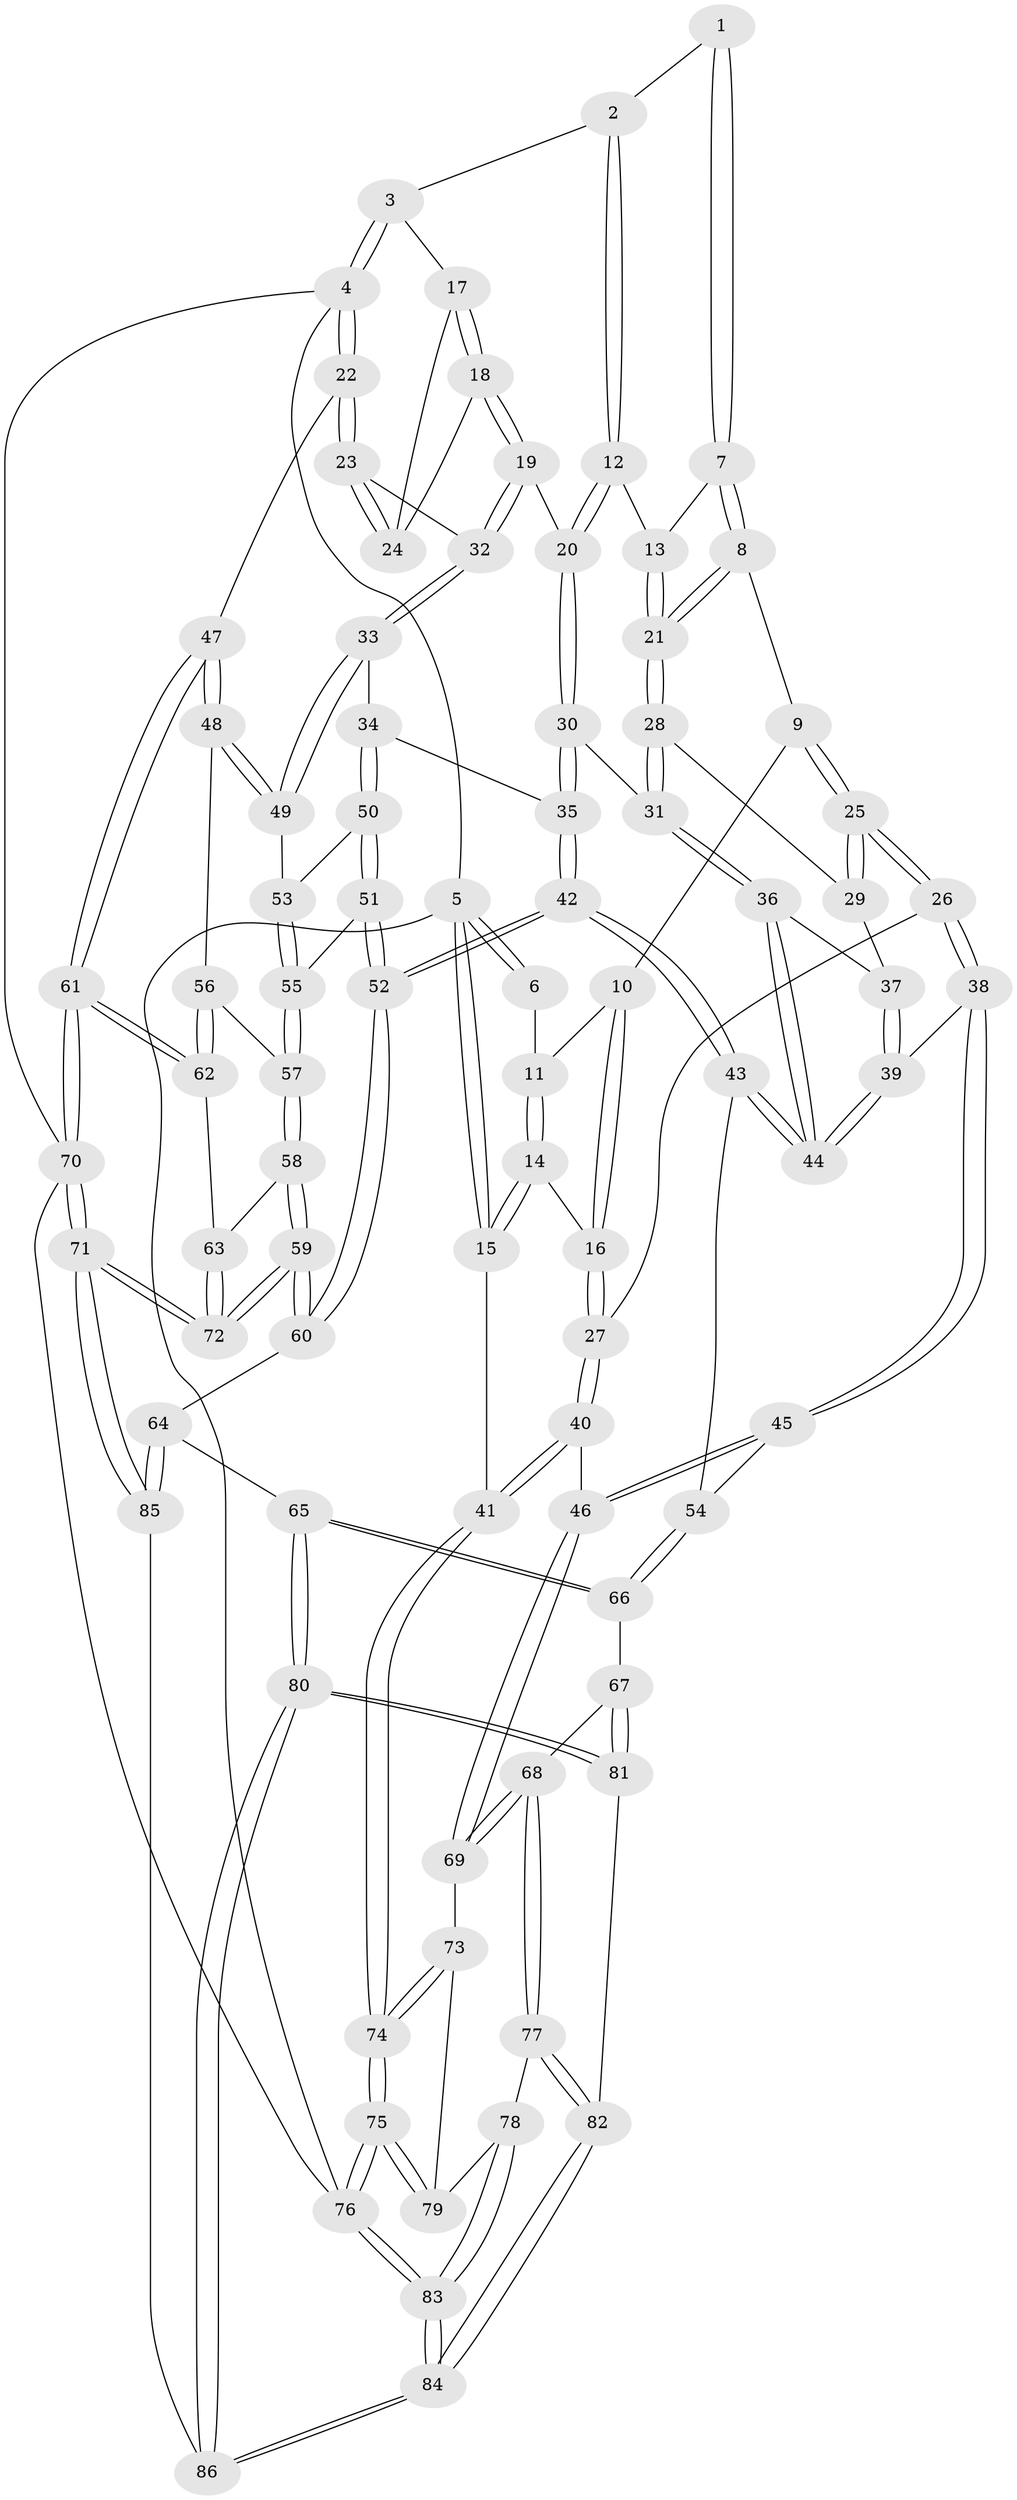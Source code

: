 // coarse degree distribution, {4: 0.58, 7: 0.04, 2: 0.02, 5: 0.18, 3: 0.1, 6: 0.08}
// Generated by graph-tools (version 1.1) at 2025/24/03/03/25 07:24:39]
// undirected, 86 vertices, 212 edges
graph export_dot {
graph [start="1"]
  node [color=gray90,style=filled];
  1 [pos="+0.3954707253021175+0"];
  2 [pos="+0.6521946979390718+0"];
  3 [pos="+1+0"];
  4 [pos="+1+0"];
  5 [pos="+0+0"];
  6 [pos="+0.16686279864078105+0"];
  7 [pos="+0.3811857179043544+0.07502123596236489"];
  8 [pos="+0.36509851096856855+0.09596573408159918"];
  9 [pos="+0.3502957927070778+0.10260289351848875"];
  10 [pos="+0.18930852651184032+0.005689006620079722"];
  11 [pos="+0.1715255980074105+0"];
  12 [pos="+0.6219468701156907+0.02063403611830329"];
  13 [pos="+0.49440379879079477+0.08866269921819663"];
  14 [pos="+0+0.1468906756089584"];
  15 [pos="+0+0.14559798735817073"];
  16 [pos="+0.17995248358022894+0.22778866999181954"];
  17 [pos="+0.8960037450327584+0.03256080298749096"];
  18 [pos="+0.7993200601767941+0.16895807540957244"];
  19 [pos="+0.7669504962474369+0.20007726302798717"];
  20 [pos="+0.6598158341495567+0.16552591317273482"];
  21 [pos="+0.4523355116381509+0.203437480723373"];
  22 [pos="+1+0.2823927135706737"];
  23 [pos="+1+0.27584767810597055"];
  24 [pos="+0.9346392428472854+0.17369466503080228"];
  25 [pos="+0.2570305628043543+0.24702171733351064"];
  26 [pos="+0.2345065167929509+0.25662801119391165"];
  27 [pos="+0.1820660271519491+0.23117187324247826"];
  28 [pos="+0.4583224289976007+0.23944305016809256"];
  29 [pos="+0.4014370034943576+0.25657702924240067"];
  30 [pos="+0.5871702029389357+0.2611788558339643"];
  31 [pos="+0.5249081990880834+0.26962984685214225"];
  32 [pos="+0.8509004287499619+0.32523020100058825"];
  33 [pos="+0.832137787155648+0.3671367445603739"];
  34 [pos="+0.7293745516580176+0.399465292063539"];
  35 [pos="+0.6391559644522115+0.37036908735467133"];
  36 [pos="+0.474431374904898+0.3872383647064101"];
  37 [pos="+0.39935965489380676+0.32686039086290863"];
  38 [pos="+0.2625005427996874+0.3997632032225303"];
  39 [pos="+0.35915756922645176+0.42238225200343354"];
  40 [pos="+0+0.505074180722114"];
  41 [pos="+0+0.5024874612580124"];
  42 [pos="+0.5128446901233916+0.5539886742270587"];
  43 [pos="+0.48058493908077715+0.524083548245474"];
  44 [pos="+0.45271762984247904+0.47472811857734143"];
  45 [pos="+0.17647647740455855+0.5298036136318265"];
  46 [pos="+0.048703850039059304+0.566869046186088"];
  47 [pos="+1+0.49747681919317804"];
  48 [pos="+0.9245458041998098+0.5221006709732536"];
  49 [pos="+0.8700726618665475+0.46848111237334833"];
  50 [pos="+0.7130570997740686+0.48166221863365155"];
  51 [pos="+0.6867108759650171+0.5508867146410364"];
  52 [pos="+0.5416864011069056+0.6226785123091896"];
  53 [pos="+0.8130796617991923+0.5089098697474842"];
  54 [pos="+0.24183605195636157+0.5697471038525914"];
  55 [pos="+0.7581357820186722+0.5661997338999151"];
  56 [pos="+0.9100466201984171+0.5587524741213455"];
  57 [pos="+0.795084780990273+0.6113199499038966"];
  58 [pos="+0.7912795150553267+0.7209395416415633"];
  59 [pos="+0.6775971475453448+0.8244394455772681"];
  60 [pos="+0.5324251364554824+0.7550054870195801"];
  61 [pos="+1+0.7924060182750703"];
  62 [pos="+0.9179269377450987+0.6907915916920471"];
  63 [pos="+0.9049787289334988+0.697668093642089"];
  64 [pos="+0.52578702806867+0.7585335394555169"];
  65 [pos="+0.49651530349167355+0.770433875447976"];
  66 [pos="+0.3696237304627179+0.7643250646505383"];
  67 [pos="+0.2830508952875416+0.8007363898860209"];
  68 [pos="+0.24785729877163756+0.8135777664184934"];
  69 [pos="+0.09950201743474729+0.690042878036558"];
  70 [pos="+1+1"];
  71 [pos="+0.9856600707046368+1"];
  72 [pos="+0.9195802305156304+1"];
  73 [pos="+0.055918878810159424+0.79100205620224"];
  74 [pos="+0+1"];
  75 [pos="+0+1"];
  76 [pos="+0+1"];
  77 [pos="+0.2159084775039267+0.8706026659586483"];
  78 [pos="+0.16128182321248855+0.8900466879380421"];
  79 [pos="+0.08273358591980953+0.8437443368275261"];
  80 [pos="+0.40586735640978383+1"];
  81 [pos="+0.3367660529870746+0.9689088971993514"];
  82 [pos="+0.2379522720008858+0.9403167112798082"];
  83 [pos="+0+1"];
  84 [pos="+0.21418609280688192+1"];
  85 [pos="+0.5441111780652492+1"];
  86 [pos="+0.3956937185135369+1"];
  1 -- 2;
  1 -- 7;
  1 -- 7;
  2 -- 3;
  2 -- 12;
  2 -- 12;
  3 -- 4;
  3 -- 4;
  3 -- 17;
  4 -- 5;
  4 -- 22;
  4 -- 22;
  4 -- 70;
  5 -- 6;
  5 -- 6;
  5 -- 15;
  5 -- 15;
  5 -- 76;
  6 -- 11;
  7 -- 8;
  7 -- 8;
  7 -- 13;
  8 -- 9;
  8 -- 21;
  8 -- 21;
  9 -- 10;
  9 -- 25;
  9 -- 25;
  10 -- 11;
  10 -- 16;
  10 -- 16;
  11 -- 14;
  11 -- 14;
  12 -- 13;
  12 -- 20;
  12 -- 20;
  13 -- 21;
  13 -- 21;
  14 -- 15;
  14 -- 15;
  14 -- 16;
  15 -- 41;
  16 -- 27;
  16 -- 27;
  17 -- 18;
  17 -- 18;
  17 -- 24;
  18 -- 19;
  18 -- 19;
  18 -- 24;
  19 -- 20;
  19 -- 32;
  19 -- 32;
  20 -- 30;
  20 -- 30;
  21 -- 28;
  21 -- 28;
  22 -- 23;
  22 -- 23;
  22 -- 47;
  23 -- 24;
  23 -- 24;
  23 -- 32;
  25 -- 26;
  25 -- 26;
  25 -- 29;
  25 -- 29;
  26 -- 27;
  26 -- 38;
  26 -- 38;
  27 -- 40;
  27 -- 40;
  28 -- 29;
  28 -- 31;
  28 -- 31;
  29 -- 37;
  30 -- 31;
  30 -- 35;
  30 -- 35;
  31 -- 36;
  31 -- 36;
  32 -- 33;
  32 -- 33;
  33 -- 34;
  33 -- 49;
  33 -- 49;
  34 -- 35;
  34 -- 50;
  34 -- 50;
  35 -- 42;
  35 -- 42;
  36 -- 37;
  36 -- 44;
  36 -- 44;
  37 -- 39;
  37 -- 39;
  38 -- 39;
  38 -- 45;
  38 -- 45;
  39 -- 44;
  39 -- 44;
  40 -- 41;
  40 -- 41;
  40 -- 46;
  41 -- 74;
  41 -- 74;
  42 -- 43;
  42 -- 43;
  42 -- 52;
  42 -- 52;
  43 -- 44;
  43 -- 44;
  43 -- 54;
  45 -- 46;
  45 -- 46;
  45 -- 54;
  46 -- 69;
  46 -- 69;
  47 -- 48;
  47 -- 48;
  47 -- 61;
  47 -- 61;
  48 -- 49;
  48 -- 49;
  48 -- 56;
  49 -- 53;
  50 -- 51;
  50 -- 51;
  50 -- 53;
  51 -- 52;
  51 -- 52;
  51 -- 55;
  52 -- 60;
  52 -- 60;
  53 -- 55;
  53 -- 55;
  54 -- 66;
  54 -- 66;
  55 -- 57;
  55 -- 57;
  56 -- 57;
  56 -- 62;
  56 -- 62;
  57 -- 58;
  57 -- 58;
  58 -- 59;
  58 -- 59;
  58 -- 63;
  59 -- 60;
  59 -- 60;
  59 -- 72;
  59 -- 72;
  60 -- 64;
  61 -- 62;
  61 -- 62;
  61 -- 70;
  61 -- 70;
  62 -- 63;
  63 -- 72;
  63 -- 72;
  64 -- 65;
  64 -- 85;
  64 -- 85;
  65 -- 66;
  65 -- 66;
  65 -- 80;
  65 -- 80;
  66 -- 67;
  67 -- 68;
  67 -- 81;
  67 -- 81;
  68 -- 69;
  68 -- 69;
  68 -- 77;
  68 -- 77;
  69 -- 73;
  70 -- 71;
  70 -- 71;
  70 -- 76;
  71 -- 72;
  71 -- 72;
  71 -- 85;
  71 -- 85;
  73 -- 74;
  73 -- 74;
  73 -- 79;
  74 -- 75;
  74 -- 75;
  75 -- 76;
  75 -- 76;
  75 -- 79;
  75 -- 79;
  76 -- 83;
  76 -- 83;
  77 -- 78;
  77 -- 82;
  77 -- 82;
  78 -- 79;
  78 -- 83;
  78 -- 83;
  80 -- 81;
  80 -- 81;
  80 -- 86;
  80 -- 86;
  81 -- 82;
  82 -- 84;
  82 -- 84;
  83 -- 84;
  83 -- 84;
  84 -- 86;
  84 -- 86;
  85 -- 86;
}
